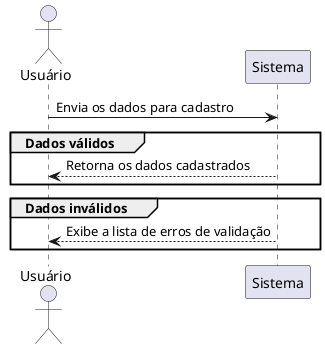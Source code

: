 @startuml USU01

actor Usuário
participant Sistema

Usuário -> Sistema: Envia os dados para cadastro

group Dados válidos
  Sistema --> Usuário: Retorna os dados cadastrados
end

group Dados inválidos
  Sistema --> Usuário: Exibe a lista de erros de validação
end

@enduml